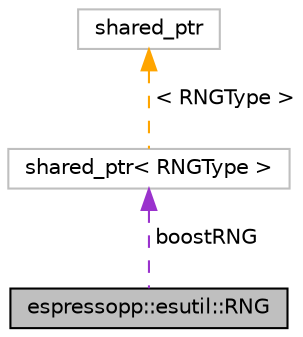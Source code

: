 digraph G
{
  edge [fontname="Helvetica",fontsize="10",labelfontname="Helvetica",labelfontsize="10"];
  node [fontname="Helvetica",fontsize="10",shape=record];
  Node1 [label="espressopp::esutil::RNG",height=0.2,width=0.4,color="black", fillcolor="grey75", style="filled" fontcolor="black"];
  Node2 -> Node1 [dir="back",color="darkorchid3",fontsize="10",style="dashed",label=" boostRNG" ,fontname="Helvetica"];
  Node2 [label="shared_ptr\< RNGType \>",height=0.2,width=0.4,color="grey75", fillcolor="white", style="filled"];
  Node3 -> Node2 [dir="back",color="orange",fontsize="10",style="dashed",label=" \< RNGType \>" ,fontname="Helvetica"];
  Node3 [label="shared_ptr",height=0.2,width=0.4,color="grey75", fillcolor="white", style="filled"];
}
